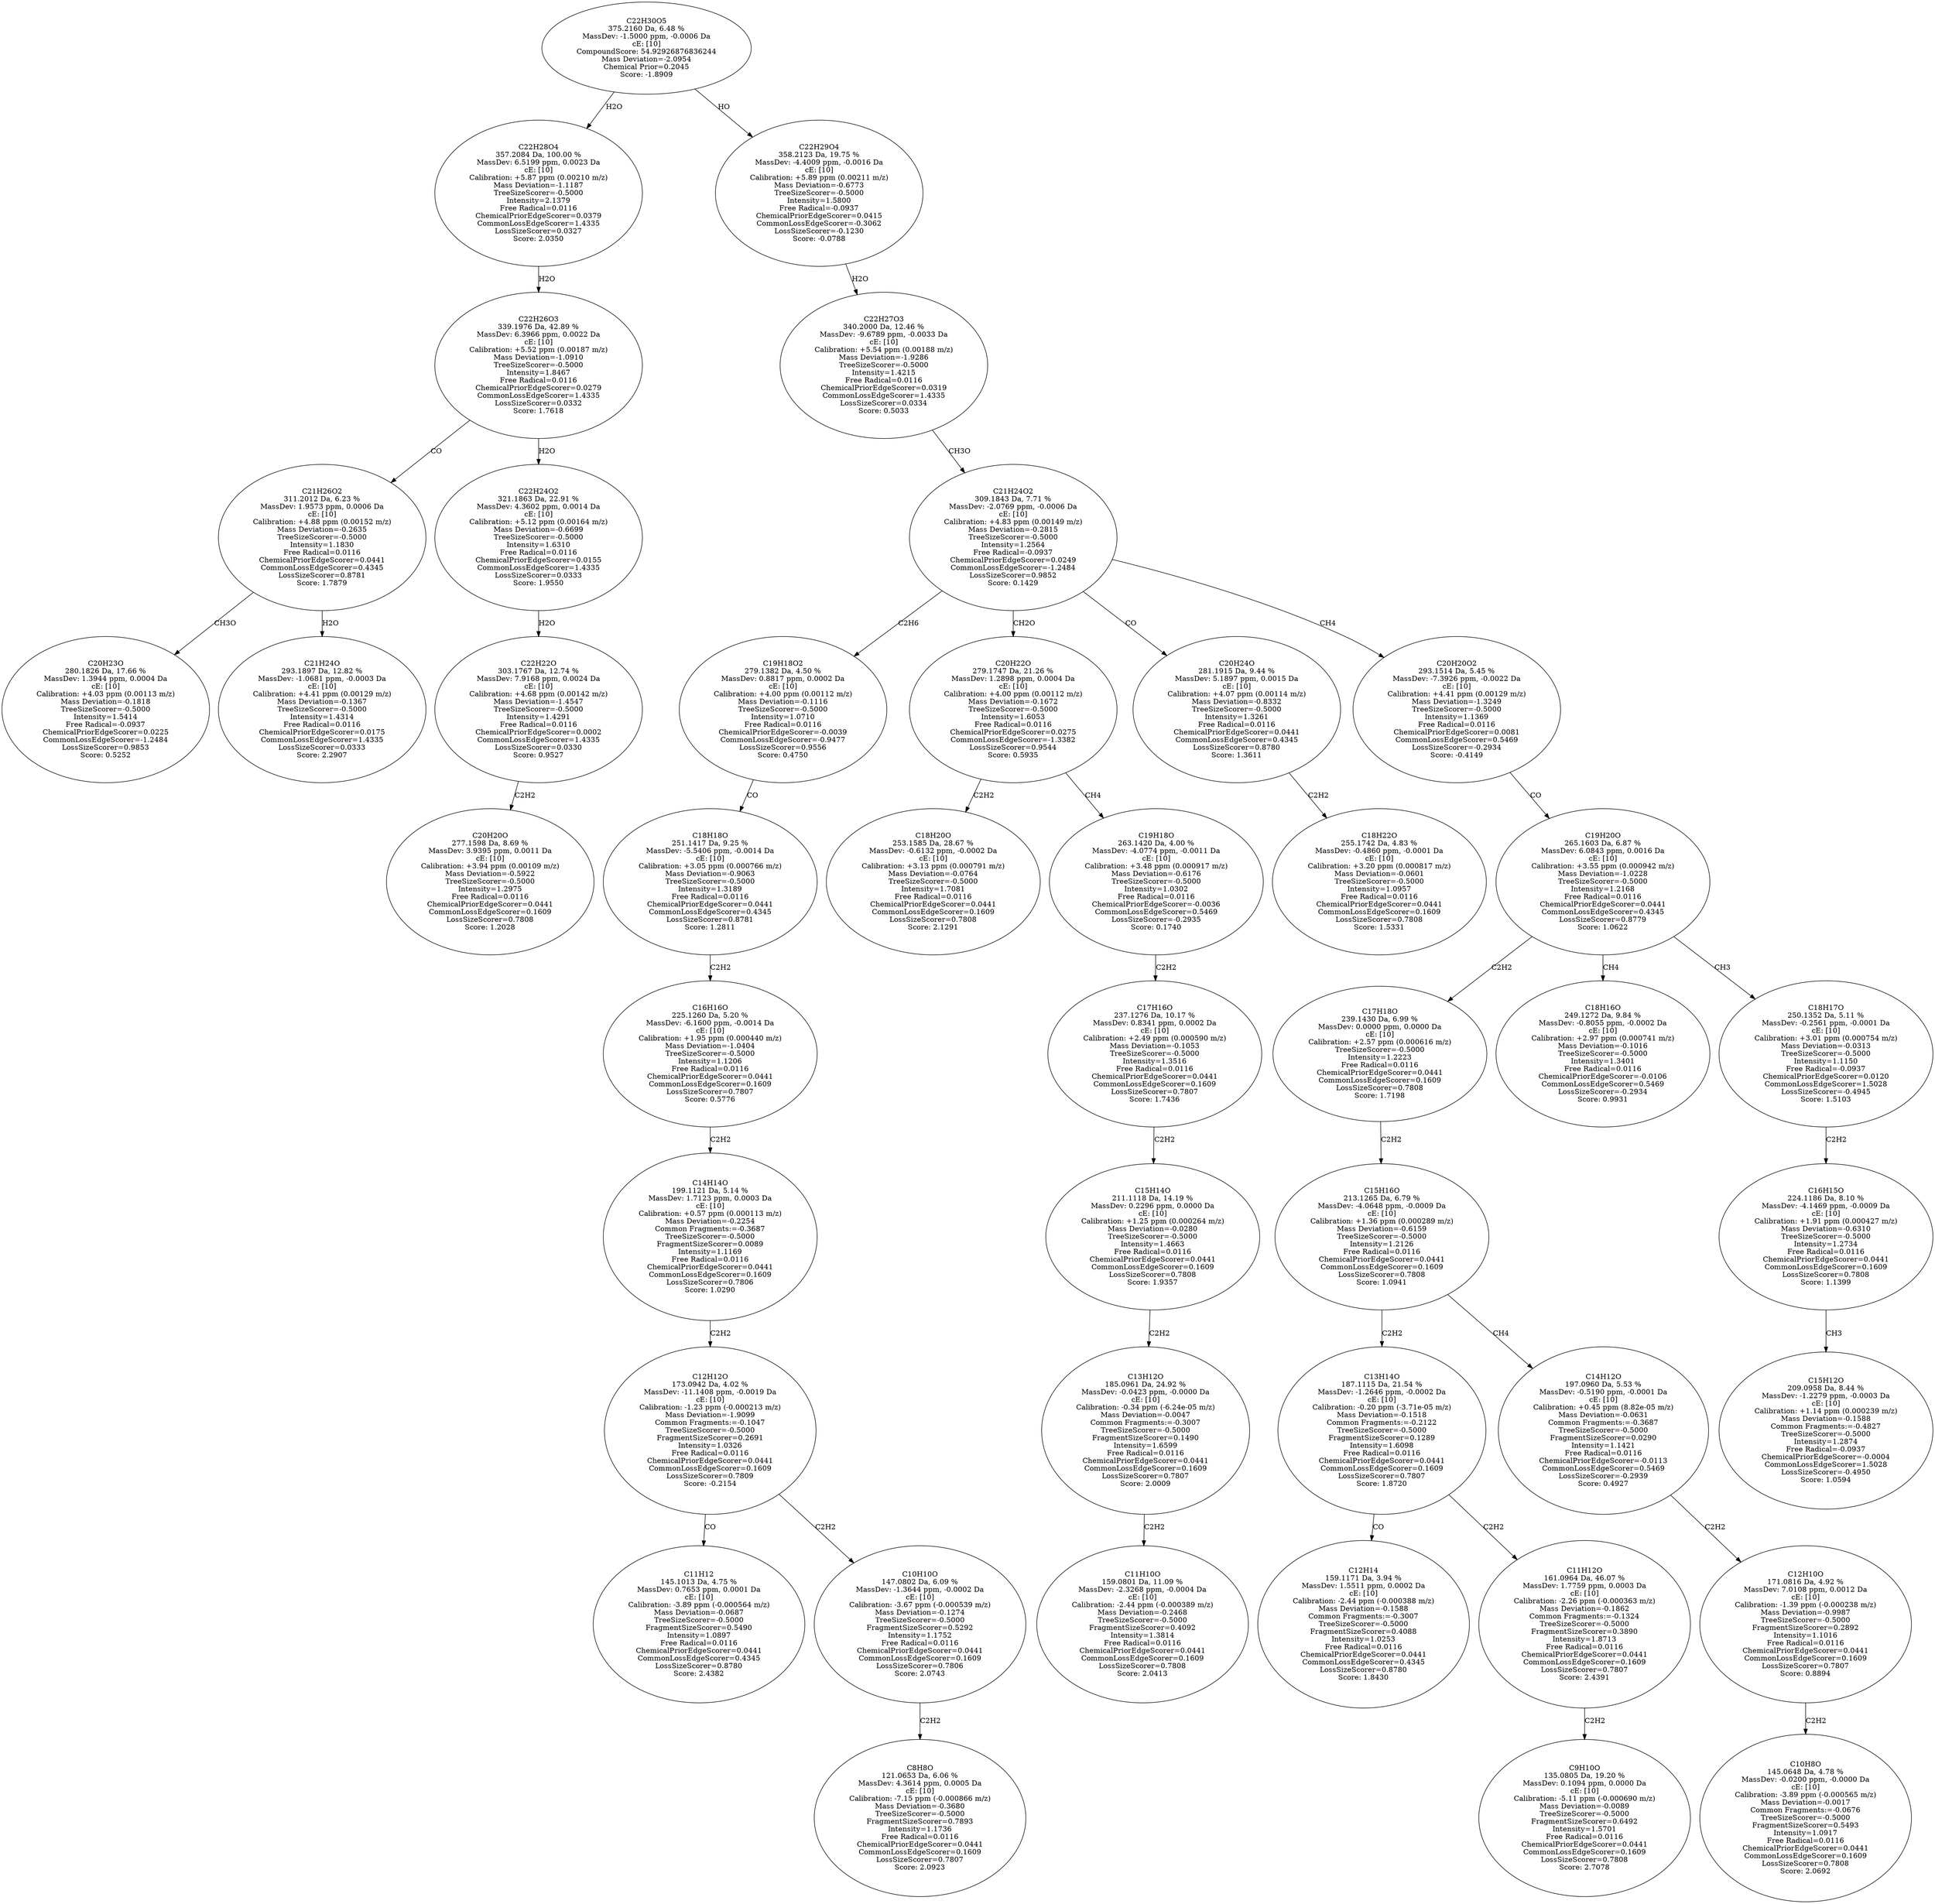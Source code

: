 strict digraph {
v1 [label="C20H23O\n280.1826 Da, 17.66 %\nMassDev: 1.3944 ppm, 0.0004 Da\ncE: [10]\nCalibration: +4.03 ppm (0.00113 m/z)\nMass Deviation=-0.1818\nTreeSizeScorer=-0.5000\nIntensity=1.5414\nFree Radical=-0.0937\nChemicalPriorEdgeScorer=0.0225\nCommonLossEdgeScorer=-1.2484\nLossSizeScorer=0.9853\nScore: 0.5252"];
v2 [label="C21H24O\n293.1897 Da, 12.82 %\nMassDev: -1.0681 ppm, -0.0003 Da\ncE: [10]\nCalibration: +4.41 ppm (0.00129 m/z)\nMass Deviation=-0.1367\nTreeSizeScorer=-0.5000\nIntensity=1.4314\nFree Radical=0.0116\nChemicalPriorEdgeScorer=0.0175\nCommonLossEdgeScorer=1.4335\nLossSizeScorer=0.0333\nScore: 2.2907"];
v3 [label="C21H26O2\n311.2012 Da, 6.23 %\nMassDev: 1.9573 ppm, 0.0006 Da\ncE: [10]\nCalibration: +4.88 ppm (0.00152 m/z)\nMass Deviation=-0.2635\nTreeSizeScorer=-0.5000\nIntensity=1.1830\nFree Radical=0.0116\nChemicalPriorEdgeScorer=0.0441\nCommonLossEdgeScorer=0.4345\nLossSizeScorer=0.8781\nScore: 1.7879"];
v4 [label="C20H20O\n277.1598 Da, 8.69 %\nMassDev: 3.9395 ppm, 0.0011 Da\ncE: [10]\nCalibration: +3.94 ppm (0.00109 m/z)\nMass Deviation=-0.5922\nTreeSizeScorer=-0.5000\nIntensity=1.2975\nFree Radical=0.0116\nChemicalPriorEdgeScorer=0.0441\nCommonLossEdgeScorer=0.1609\nLossSizeScorer=0.7808\nScore: 1.2028"];
v5 [label="C22H22O\n303.1767 Da, 12.74 %\nMassDev: 7.9168 ppm, 0.0024 Da\ncE: [10]\nCalibration: +4.68 ppm (0.00142 m/z)\nMass Deviation=-1.4547\nTreeSizeScorer=-0.5000\nIntensity=1.4291\nFree Radical=0.0116\nChemicalPriorEdgeScorer=0.0002\nCommonLossEdgeScorer=1.4335\nLossSizeScorer=0.0330\nScore: 0.9527"];
v6 [label="C22H24O2\n321.1863 Da, 22.91 %\nMassDev: 4.3602 ppm, 0.0014 Da\ncE: [10]\nCalibration: +5.12 ppm (0.00164 m/z)\nMass Deviation=-0.6699\nTreeSizeScorer=-0.5000\nIntensity=1.6310\nFree Radical=0.0116\nChemicalPriorEdgeScorer=0.0155\nCommonLossEdgeScorer=1.4335\nLossSizeScorer=0.0333\nScore: 1.9550"];
v7 [label="C22H26O3\n339.1976 Da, 42.89 %\nMassDev: 6.3966 ppm, 0.0022 Da\ncE: [10]\nCalibration: +5.52 ppm (0.00187 m/z)\nMass Deviation=-1.0910\nTreeSizeScorer=-0.5000\nIntensity=1.8467\nFree Radical=0.0116\nChemicalPriorEdgeScorer=0.0279\nCommonLossEdgeScorer=1.4335\nLossSizeScorer=0.0332\nScore: 1.7618"];
v8 [label="C22H28O4\n357.2084 Da, 100.00 %\nMassDev: 6.5199 ppm, 0.0023 Da\ncE: [10]\nCalibration: +5.87 ppm (0.00210 m/z)\nMass Deviation=-1.1187\nTreeSizeScorer=-0.5000\nIntensity=2.1379\nFree Radical=0.0116\nChemicalPriorEdgeScorer=0.0379\nCommonLossEdgeScorer=1.4335\nLossSizeScorer=0.0327\nScore: 2.0350"];
v9 [label="C11H12\n145.1013 Da, 4.75 %\nMassDev: 0.7653 ppm, 0.0001 Da\ncE: [10]\nCalibration: -3.89 ppm (-0.000564 m/z)\nMass Deviation=-0.0687\nTreeSizeScorer=-0.5000\nFragmentSizeScorer=0.5490\nIntensity=1.0897\nFree Radical=0.0116\nChemicalPriorEdgeScorer=0.0441\nCommonLossEdgeScorer=0.4345\nLossSizeScorer=0.8780\nScore: 2.4382"];
v10 [label="C8H8O\n121.0653 Da, 6.06 %\nMassDev: 4.3614 ppm, 0.0005 Da\ncE: [10]\nCalibration: -7.15 ppm (-0.000866 m/z)\nMass Deviation=-0.3680\nTreeSizeScorer=-0.5000\nFragmentSizeScorer=0.7893\nIntensity=1.1736\nFree Radical=0.0116\nChemicalPriorEdgeScorer=0.0441\nCommonLossEdgeScorer=0.1609\nLossSizeScorer=0.7807\nScore: 2.0923"];
v11 [label="C10H10O\n147.0802 Da, 6.09 %\nMassDev: -1.3644 ppm, -0.0002 Da\ncE: [10]\nCalibration: -3.67 ppm (-0.000539 m/z)\nMass Deviation=-0.1274\nTreeSizeScorer=-0.5000\nFragmentSizeScorer=0.5292\nIntensity=1.1752\nFree Radical=0.0116\nChemicalPriorEdgeScorer=0.0441\nCommonLossEdgeScorer=0.1609\nLossSizeScorer=0.7806\nScore: 2.0743"];
v12 [label="C12H12O\n173.0942 Da, 4.02 %\nMassDev: -11.1408 ppm, -0.0019 Da\ncE: [10]\nCalibration: -1.23 ppm (-0.000213 m/z)\nMass Deviation=-1.9099\nCommon Fragments:=-0.1047\nTreeSizeScorer=-0.5000\nFragmentSizeScorer=0.2691\nIntensity=1.0326\nFree Radical=0.0116\nChemicalPriorEdgeScorer=0.0441\nCommonLossEdgeScorer=0.1609\nLossSizeScorer=0.7809\nScore: -0.2154"];
v13 [label="C14H14O\n199.1121 Da, 5.14 %\nMassDev: 1.7123 ppm, 0.0003 Da\ncE: [10]\nCalibration: +0.57 ppm (0.000113 m/z)\nMass Deviation=-0.2254\nCommon Fragments:=-0.3687\nTreeSizeScorer=-0.5000\nFragmentSizeScorer=0.0089\nIntensity=1.1169\nFree Radical=0.0116\nChemicalPriorEdgeScorer=0.0441\nCommonLossEdgeScorer=0.1609\nLossSizeScorer=0.7806\nScore: 1.0290"];
v14 [label="C16H16O\n225.1260 Da, 5.20 %\nMassDev: -6.1600 ppm, -0.0014 Da\ncE: [10]\nCalibration: +1.95 ppm (0.000440 m/z)\nMass Deviation=-1.0404\nTreeSizeScorer=-0.5000\nIntensity=1.1206\nFree Radical=0.0116\nChemicalPriorEdgeScorer=0.0441\nCommonLossEdgeScorer=0.1609\nLossSizeScorer=0.7807\nScore: 0.5776"];
v15 [label="C18H18O\n251.1417 Da, 9.25 %\nMassDev: -5.5406 ppm, -0.0014 Da\ncE: [10]\nCalibration: +3.05 ppm (0.000766 m/z)\nMass Deviation=-0.9063\nTreeSizeScorer=-0.5000\nIntensity=1.3189\nFree Radical=0.0116\nChemicalPriorEdgeScorer=0.0441\nCommonLossEdgeScorer=0.4345\nLossSizeScorer=0.8781\nScore: 1.2811"];
v16 [label="C19H18O2\n279.1382 Da, 4.50 %\nMassDev: 0.8817 ppm, 0.0002 Da\ncE: [10]\nCalibration: +4.00 ppm (0.00112 m/z)\nMass Deviation=-0.1116\nTreeSizeScorer=-0.5000\nIntensity=1.0710\nFree Radical=0.0116\nChemicalPriorEdgeScorer=-0.0039\nCommonLossEdgeScorer=-0.9477\nLossSizeScorer=0.9556\nScore: 0.4750"];
v17 [label="C18H20O\n253.1585 Da, 28.67 %\nMassDev: -0.6132 ppm, -0.0002 Da\ncE: [10]\nCalibration: +3.13 ppm (0.000791 m/z)\nMass Deviation=-0.0764\nTreeSizeScorer=-0.5000\nIntensity=1.7081\nFree Radical=0.0116\nChemicalPriorEdgeScorer=0.0441\nCommonLossEdgeScorer=0.1609\nLossSizeScorer=0.7808\nScore: 2.1291"];
v18 [label="C11H10O\n159.0801 Da, 11.09 %\nMassDev: -2.3268 ppm, -0.0004 Da\ncE: [10]\nCalibration: -2.44 ppm (-0.000389 m/z)\nMass Deviation=-0.2468\nTreeSizeScorer=-0.5000\nFragmentSizeScorer=0.4092\nIntensity=1.3814\nFree Radical=0.0116\nChemicalPriorEdgeScorer=0.0441\nCommonLossEdgeScorer=0.1609\nLossSizeScorer=0.7808\nScore: 2.0413"];
v19 [label="C13H12O\n185.0961 Da, 24.92 %\nMassDev: -0.0423 ppm, -0.0000 Da\ncE: [10]\nCalibration: -0.34 ppm (-6.24e-05 m/z)\nMass Deviation=-0.0047\nCommon Fragments:=-0.3007\nTreeSizeScorer=-0.5000\nFragmentSizeScorer=0.1490\nIntensity=1.6599\nFree Radical=0.0116\nChemicalPriorEdgeScorer=0.0441\nCommonLossEdgeScorer=0.1609\nLossSizeScorer=0.7807\nScore: 2.0009"];
v20 [label="C15H14O\n211.1118 Da, 14.19 %\nMassDev: 0.2296 ppm, 0.0000 Da\ncE: [10]\nCalibration: +1.25 ppm (0.000264 m/z)\nMass Deviation=-0.0280\nTreeSizeScorer=-0.5000\nIntensity=1.4663\nFree Radical=0.0116\nChemicalPriorEdgeScorer=0.0441\nCommonLossEdgeScorer=0.1609\nLossSizeScorer=0.7808\nScore: 1.9357"];
v21 [label="C17H16O\n237.1276 Da, 10.17 %\nMassDev: 0.8341 ppm, 0.0002 Da\ncE: [10]\nCalibration: +2.49 ppm (0.000590 m/z)\nMass Deviation=-0.1053\nTreeSizeScorer=-0.5000\nIntensity=1.3516\nFree Radical=0.0116\nChemicalPriorEdgeScorer=0.0441\nCommonLossEdgeScorer=0.1609\nLossSizeScorer=0.7807\nScore: 1.7436"];
v22 [label="C19H18O\n263.1420 Da, 4.00 %\nMassDev: -4.0774 ppm, -0.0011 Da\ncE: [10]\nCalibration: +3.48 ppm (0.000917 m/z)\nMass Deviation=-0.6176\nTreeSizeScorer=-0.5000\nIntensity=1.0302\nFree Radical=0.0116\nChemicalPriorEdgeScorer=-0.0036\nCommonLossEdgeScorer=0.5469\nLossSizeScorer=-0.2935\nScore: 0.1740"];
v23 [label="C20H22O\n279.1747 Da, 21.26 %\nMassDev: 1.2898 ppm, 0.0004 Da\ncE: [10]\nCalibration: +4.00 ppm (0.00112 m/z)\nMass Deviation=-0.1672\nTreeSizeScorer=-0.5000\nIntensity=1.6053\nFree Radical=0.0116\nChemicalPriorEdgeScorer=0.0275\nCommonLossEdgeScorer=-1.3382\nLossSizeScorer=0.9544\nScore: 0.5935"];
v24 [label="C18H22O\n255.1742 Da, 4.83 %\nMassDev: -0.4860 ppm, -0.0001 Da\ncE: [10]\nCalibration: +3.20 ppm (0.000817 m/z)\nMass Deviation=-0.0601\nTreeSizeScorer=-0.5000\nIntensity=1.0957\nFree Radical=0.0116\nChemicalPriorEdgeScorer=0.0441\nCommonLossEdgeScorer=0.1609\nLossSizeScorer=0.7808\nScore: 1.5331"];
v25 [label="C20H24O\n281.1915 Da, 9.44 %\nMassDev: 5.1897 ppm, 0.0015 Da\ncE: [10]\nCalibration: +4.07 ppm (0.00114 m/z)\nMass Deviation=-0.8332\nTreeSizeScorer=-0.5000\nIntensity=1.3261\nFree Radical=0.0116\nChemicalPriorEdgeScorer=0.0441\nCommonLossEdgeScorer=0.4345\nLossSizeScorer=0.8780\nScore: 1.3611"];
v26 [label="C12H14\n159.1171 Da, 3.94 %\nMassDev: 1.5511 ppm, 0.0002 Da\ncE: [10]\nCalibration: -2.44 ppm (-0.000388 m/z)\nMass Deviation=-0.1588\nCommon Fragments:=-0.3007\nTreeSizeScorer=-0.5000\nFragmentSizeScorer=0.4088\nIntensity=1.0253\nFree Radical=0.0116\nChemicalPriorEdgeScorer=0.0441\nCommonLossEdgeScorer=0.4345\nLossSizeScorer=0.8780\nScore: 1.8430"];
v27 [label="C9H10O\n135.0805 Da, 19.20 %\nMassDev: 0.1094 ppm, 0.0000 Da\ncE: [10]\nCalibration: -5.11 ppm (-0.000690 m/z)\nMass Deviation=-0.0089\nTreeSizeScorer=-0.5000\nFragmentSizeScorer=0.6492\nIntensity=1.5701\nFree Radical=0.0116\nChemicalPriorEdgeScorer=0.0441\nCommonLossEdgeScorer=0.1609\nLossSizeScorer=0.7808\nScore: 2.7078"];
v28 [label="C11H12O\n161.0964 Da, 46.07 %\nMassDev: 1.7759 ppm, 0.0003 Da\ncE: [10]\nCalibration: -2.26 ppm (-0.000363 m/z)\nMass Deviation=-0.1862\nCommon Fragments:=-0.1324\nTreeSizeScorer=-0.5000\nFragmentSizeScorer=0.3890\nIntensity=1.8713\nFree Radical=0.0116\nChemicalPriorEdgeScorer=0.0441\nCommonLossEdgeScorer=0.1609\nLossSizeScorer=0.7807\nScore: 2.4391"];
v29 [label="C13H14O\n187.1115 Da, 21.54 %\nMassDev: -1.2646 ppm, -0.0002 Da\ncE: [10]\nCalibration: -0.20 ppm (-3.71e-05 m/z)\nMass Deviation=-0.1518\nCommon Fragments:=-0.2122\nTreeSizeScorer=-0.5000\nFragmentSizeScorer=0.1289\nIntensity=1.6098\nFree Radical=0.0116\nChemicalPriorEdgeScorer=0.0441\nCommonLossEdgeScorer=0.1609\nLossSizeScorer=0.7807\nScore: 1.8720"];
v30 [label="C10H8O\n145.0648 Da, 4.78 %\nMassDev: -0.0200 ppm, -0.0000 Da\ncE: [10]\nCalibration: -3.89 ppm (-0.000565 m/z)\nMass Deviation=-0.0017\nCommon Fragments:=-0.0676\nTreeSizeScorer=-0.5000\nFragmentSizeScorer=0.5493\nIntensity=1.0917\nFree Radical=0.0116\nChemicalPriorEdgeScorer=0.0441\nCommonLossEdgeScorer=0.1609\nLossSizeScorer=0.7808\nScore: 2.0692"];
v31 [label="C12H10O\n171.0816 Da, 4.92 %\nMassDev: 7.0108 ppm, 0.0012 Da\ncE: [10]\nCalibration: -1.39 ppm (-0.000238 m/z)\nMass Deviation=-0.9987\nTreeSizeScorer=-0.5000\nFragmentSizeScorer=0.2892\nIntensity=1.1016\nFree Radical=0.0116\nChemicalPriorEdgeScorer=0.0441\nCommonLossEdgeScorer=0.1609\nLossSizeScorer=0.7807\nScore: 0.8894"];
v32 [label="C14H12O\n197.0960 Da, 5.53 %\nMassDev: -0.5190 ppm, -0.0001 Da\ncE: [10]\nCalibration: +0.45 ppm (8.82e-05 m/z)\nMass Deviation=-0.0631\nCommon Fragments:=-0.3687\nTreeSizeScorer=-0.5000\nFragmentSizeScorer=0.0290\nIntensity=1.1421\nFree Radical=0.0116\nChemicalPriorEdgeScorer=-0.0113\nCommonLossEdgeScorer=0.5469\nLossSizeScorer=-0.2939\nScore: 0.4927"];
v33 [label="C15H16O\n213.1265 Da, 6.79 %\nMassDev: -4.0648 ppm, -0.0009 Da\ncE: [10]\nCalibration: +1.36 ppm (0.000289 m/z)\nMass Deviation=-0.6159\nTreeSizeScorer=-0.5000\nIntensity=1.2126\nFree Radical=0.0116\nChemicalPriorEdgeScorer=0.0441\nCommonLossEdgeScorer=0.1609\nLossSizeScorer=0.7808\nScore: 1.0941"];
v34 [label="C17H18O\n239.1430 Da, 6.99 %\nMassDev: 0.0000 ppm, 0.0000 Da\ncE: [10]\nCalibration: +2.57 ppm (0.000616 m/z)\nTreeSizeScorer=-0.5000\nIntensity=1.2223\nFree Radical=0.0116\nChemicalPriorEdgeScorer=0.0441\nCommonLossEdgeScorer=0.1609\nLossSizeScorer=0.7808\nScore: 1.7198"];
v35 [label="C18H16O\n249.1272 Da, 9.84 %\nMassDev: -0.8055 ppm, -0.0002 Da\ncE: [10]\nCalibration: +2.97 ppm (0.000741 m/z)\nMass Deviation=-0.1016\nTreeSizeScorer=-0.5000\nIntensity=1.3401\nFree Radical=0.0116\nChemicalPriorEdgeScorer=-0.0106\nCommonLossEdgeScorer=0.5469\nLossSizeScorer=-0.2934\nScore: 0.9931"];
v36 [label="C15H12O\n209.0958 Da, 8.44 %\nMassDev: -1.2279 ppm, -0.0003 Da\ncE: [10]\nCalibration: +1.14 ppm (0.000239 m/z)\nMass Deviation=-0.1588\nCommon Fragments:=-0.4827\nTreeSizeScorer=-0.5000\nIntensity=1.2874\nFree Radical=-0.0937\nChemicalPriorEdgeScorer=-0.0004\nCommonLossEdgeScorer=1.5028\nLossSizeScorer=-0.4950\nScore: 1.0594"];
v37 [label="C16H15O\n224.1186 Da, 8.10 %\nMassDev: -4.1469 ppm, -0.0009 Da\ncE: [10]\nCalibration: +1.91 ppm (0.000427 m/z)\nMass Deviation=-0.6310\nTreeSizeScorer=-0.5000\nIntensity=1.2734\nFree Radical=0.0116\nChemicalPriorEdgeScorer=0.0441\nCommonLossEdgeScorer=0.1609\nLossSizeScorer=0.7808\nScore: 1.1399"];
v38 [label="C18H17O\n250.1352 Da, 5.11 %\nMassDev: -0.2561 ppm, -0.0001 Da\ncE: [10]\nCalibration: +3.01 ppm (0.000754 m/z)\nMass Deviation=-0.0313\nTreeSizeScorer=-0.5000\nIntensity=1.1150\nFree Radical=-0.0937\nChemicalPriorEdgeScorer=0.0120\nCommonLossEdgeScorer=1.5028\nLossSizeScorer=-0.4945\nScore: 1.5103"];
v39 [label="C19H20O\n265.1603 Da, 6.87 %\nMassDev: 6.0843 ppm, 0.0016 Da\ncE: [10]\nCalibration: +3.55 ppm (0.000942 m/z)\nMass Deviation=-1.0228\nTreeSizeScorer=-0.5000\nIntensity=1.2168\nFree Radical=0.0116\nChemicalPriorEdgeScorer=0.0441\nCommonLossEdgeScorer=0.4345\nLossSizeScorer=0.8779\nScore: 1.0622"];
v40 [label="C20H20O2\n293.1514 Da, 5.45 %\nMassDev: -7.3926 ppm, -0.0022 Da\ncE: [10]\nCalibration: +4.41 ppm (0.00129 m/z)\nMass Deviation=-1.3249\nTreeSizeScorer=-0.5000\nIntensity=1.1369\nFree Radical=0.0116\nChemicalPriorEdgeScorer=0.0081\nCommonLossEdgeScorer=0.5469\nLossSizeScorer=-0.2934\nScore: -0.4149"];
v41 [label="C21H24O2\n309.1843 Da, 7.71 %\nMassDev: -2.0769 ppm, -0.0006 Da\ncE: [10]\nCalibration: +4.83 ppm (0.00149 m/z)\nMass Deviation=-0.2815\nTreeSizeScorer=-0.5000\nIntensity=1.2564\nFree Radical=-0.0937\nChemicalPriorEdgeScorer=0.0249\nCommonLossEdgeScorer=-1.2484\nLossSizeScorer=0.9852\nScore: 0.1429"];
v42 [label="C22H27O3\n340.2000 Da, 12.46 %\nMassDev: -9.6789 ppm, -0.0033 Da\ncE: [10]\nCalibration: +5.54 ppm (0.00188 m/z)\nMass Deviation=-1.9286\nTreeSizeScorer=-0.5000\nIntensity=1.4215\nFree Radical=0.0116\nChemicalPriorEdgeScorer=0.0319\nCommonLossEdgeScorer=1.4335\nLossSizeScorer=0.0334\nScore: 0.5033"];
v43 [label="C22H29O4\n358.2123 Da, 19.75 %\nMassDev: -4.4009 ppm, -0.0016 Da\ncE: [10]\nCalibration: +5.89 ppm (0.00211 m/z)\nMass Deviation=-0.6773\nTreeSizeScorer=-0.5000\nIntensity=1.5800\nFree Radical=-0.0937\nChemicalPriorEdgeScorer=0.0415\nCommonLossEdgeScorer=-0.3062\nLossSizeScorer=-0.1230\nScore: -0.0788"];
v44 [label="C22H30O5\n375.2160 Da, 6.48 %\nMassDev: -1.5000 ppm, -0.0006 Da\ncE: [10]\nCompoundScore: 54.92926876836244\nMass Deviation=-2.0954\nChemical Prior=0.2045\nScore: -1.8909"];
v3 -> v1 [label="CH3O"];
v3 -> v2 [label="H2O"];
v7 -> v3 [label="CO"];
v5 -> v4 [label="C2H2"];
v6 -> v5 [label="H2O"];
v7 -> v6 [label="H2O"];
v8 -> v7 [label="H2O"];
v44 -> v8 [label="H2O"];
v12 -> v9 [label="CO"];
v11 -> v10 [label="C2H2"];
v12 -> v11 [label="C2H2"];
v13 -> v12 [label="C2H2"];
v14 -> v13 [label="C2H2"];
v15 -> v14 [label="C2H2"];
v16 -> v15 [label="CO"];
v41 -> v16 [label="C2H6"];
v23 -> v17 [label="C2H2"];
v19 -> v18 [label="C2H2"];
v20 -> v19 [label="C2H2"];
v21 -> v20 [label="C2H2"];
v22 -> v21 [label="C2H2"];
v23 -> v22 [label="CH4"];
v41 -> v23 [label="CH2O"];
v25 -> v24 [label="C2H2"];
v41 -> v25 [label="CO"];
v29 -> v26 [label="CO"];
v28 -> v27 [label="C2H2"];
v29 -> v28 [label="C2H2"];
v33 -> v29 [label="C2H2"];
v31 -> v30 [label="C2H2"];
v32 -> v31 [label="C2H2"];
v33 -> v32 [label="CH4"];
v34 -> v33 [label="C2H2"];
v39 -> v34 [label="C2H2"];
v39 -> v35 [label="CH4"];
v37 -> v36 [label="CH3"];
v38 -> v37 [label="C2H2"];
v39 -> v38 [label="CH3"];
v40 -> v39 [label="CO"];
v41 -> v40 [label="CH4"];
v42 -> v41 [label="CH3O"];
v43 -> v42 [label="H2O"];
v44 -> v43 [label="HO"];
}